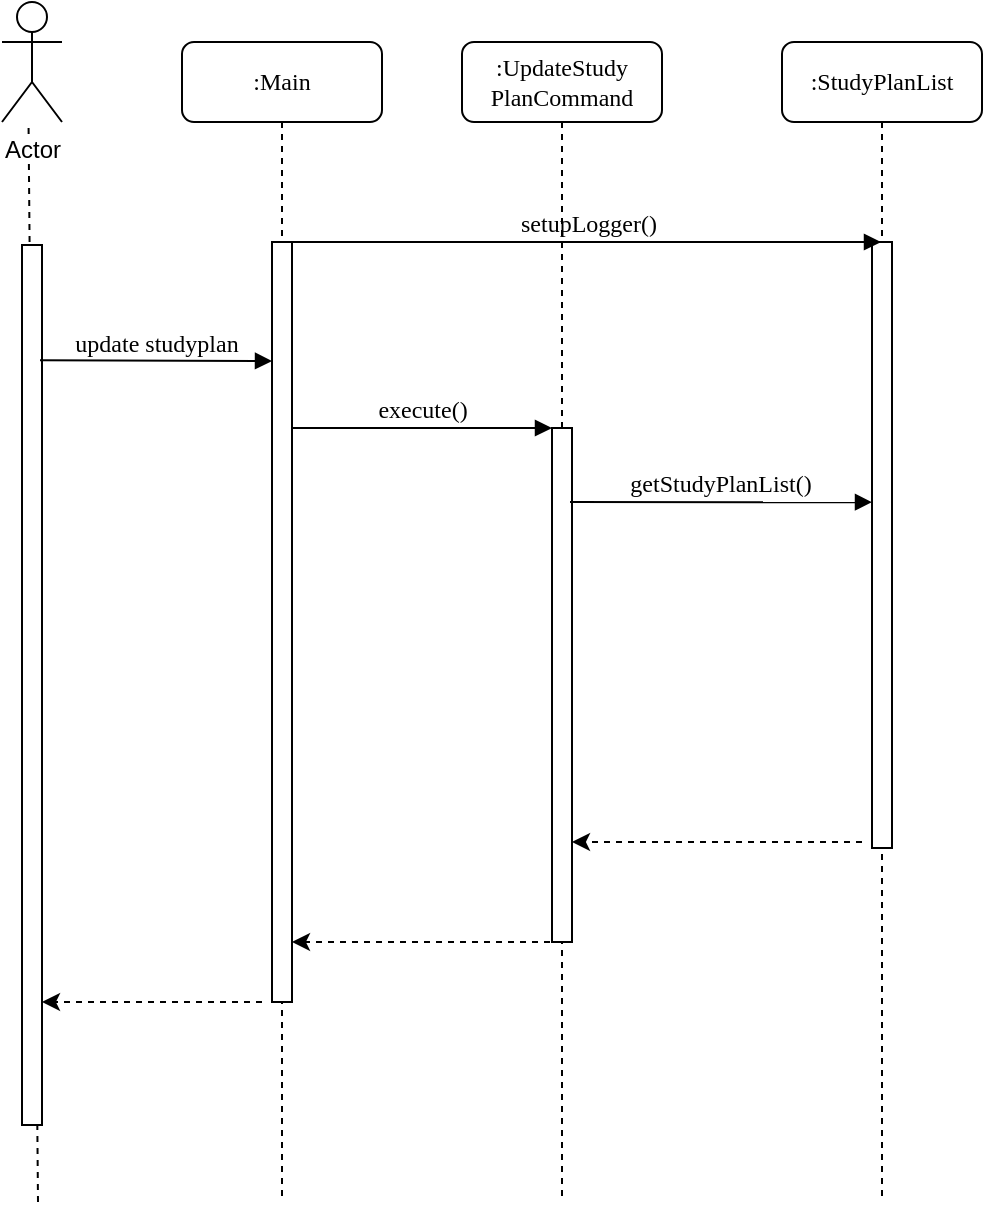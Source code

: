<mxfile version="12.8.9" type="device"><diagram name="Page-1" id="13e1069c-82ec-6db2-03f1-153e76fe0fe0"><mxGraphModel dx="946" dy="645" grid="1" gridSize="10" guides="1" tooltips="1" connect="1" arrows="1" fold="1" page="1" pageScale="1" pageWidth="1100" pageHeight="850" background="#ffffff" math="0" shadow="0"><root><mxCell id="0"/><mxCell id="1" parent="0"/><mxCell id="dK3nVloqhu8aunVG4Smf-14" value="" style="endArrow=none;dashed=1;html=1;" parent="1" edge="1"><mxGeometry width="50" height="50" relative="1" as="geometry"><mxPoint x="28" y="660" as="sourcePoint"/><mxPoint x="23.263" y="120" as="targetPoint"/></mxGeometry></mxCell><mxCell id="7baba1c4bc27f4b0-2" value=":UpdateStudy&lt;br&gt;PlanCommand" style="shape=umlLifeline;perimeter=lifelinePerimeter;whiteSpace=wrap;html=1;container=1;collapsible=0;recursiveResize=0;outlineConnect=0;rounded=1;shadow=0;comic=0;labelBackgroundColor=none;strokeWidth=1;fontFamily=Verdana;fontSize=12;align=center;" parent="1" vertex="1"><mxGeometry x="240" y="80" width="100" height="580" as="geometry"/></mxCell><mxCell id="7baba1c4bc27f4b0-10" value="" style="html=1;points=[];perimeter=orthogonalPerimeter;rounded=0;shadow=0;comic=0;labelBackgroundColor=none;strokeWidth=1;fontFamily=Verdana;fontSize=12;align=center;" parent="7baba1c4bc27f4b0-2" vertex="1"><mxGeometry x="45" y="193" width="10" height="257" as="geometry"/></mxCell><mxCell id="7baba1c4bc27f4b0-3" value=":StudyPlanList" style="shape=umlLifeline;perimeter=lifelinePerimeter;whiteSpace=wrap;html=1;container=1;collapsible=0;recursiveResize=0;outlineConnect=0;rounded=1;shadow=0;comic=0;labelBackgroundColor=none;strokeWidth=1;fontFamily=Verdana;fontSize=12;align=center;" parent="1" vertex="1"><mxGeometry x="400" y="80" width="100" height="580" as="geometry"/></mxCell><mxCell id="7baba1c4bc27f4b0-13" value="" style="html=1;points=[];perimeter=orthogonalPerimeter;rounded=0;shadow=0;comic=0;labelBackgroundColor=none;strokeWidth=1;fontFamily=Verdana;fontSize=12;align=center;" parent="7baba1c4bc27f4b0-3" vertex="1"><mxGeometry x="45" y="100" width="10" height="303" as="geometry"/></mxCell><mxCell id="7baba1c4bc27f4b0-8" value=":Main" style="shape=umlLifeline;perimeter=lifelinePerimeter;whiteSpace=wrap;html=1;container=1;collapsible=0;recursiveResize=0;outlineConnect=0;rounded=1;shadow=0;comic=0;labelBackgroundColor=none;strokeWidth=1;fontFamily=Verdana;fontSize=12;align=center;" parent="1" vertex="1"><mxGeometry x="100" y="80" width="100" height="580" as="geometry"/></mxCell><mxCell id="7baba1c4bc27f4b0-9" value="" style="html=1;points=[];perimeter=orthogonalPerimeter;rounded=0;shadow=0;comic=0;labelBackgroundColor=none;strokeWidth=1;fontFamily=Verdana;fontSize=12;align=center;" parent="7baba1c4bc27f4b0-8" vertex="1"><mxGeometry x="45" y="100" width="10" height="380" as="geometry"/></mxCell><mxCell id="7baba1c4bc27f4b0-23" value="setupLogger()" style="html=1;verticalAlign=bottom;endArrow=block;labelBackgroundColor=none;fontFamily=Verdana;fontSize=12;" parent="1" source="7baba1c4bc27f4b0-9" target="7baba1c4bc27f4b0-3" edge="1"><mxGeometry relative="1" as="geometry"><mxPoint x="510" y="420" as="sourcePoint"/><Array as="points"><mxPoint x="410" y="180"/></Array></mxGeometry></mxCell><mxCell id="7baba1c4bc27f4b0-11" value="execute()" style="html=1;verticalAlign=bottom;endArrow=block;entryX=0;entryY=0;labelBackgroundColor=none;fontFamily=Verdana;fontSize=12;edgeStyle=elbowEdgeStyle;elbow=vertical;" parent="1" source="7baba1c4bc27f4b0-9" target="7baba1c4bc27f4b0-10" edge="1"><mxGeometry relative="1" as="geometry"><mxPoint x="220" y="190" as="sourcePoint"/></mxGeometry></mxCell><mxCell id="7baba1c4bc27f4b0-14" value="getStudyPlanList()" style="html=1;verticalAlign=bottom;endArrow=block;entryX=-0.4;entryY=0.3;labelBackgroundColor=none;fontFamily=Verdana;fontSize=12;edgeStyle=elbowEdgeStyle;elbow=vertical;entryDx=0;entryDy=0;entryPerimeter=0;" parent="1" edge="1"><mxGeometry relative="1" as="geometry"><mxPoint x="294" y="310" as="sourcePoint"/><mxPoint x="445" y="310" as="targetPoint"/><Array as="points"><mxPoint x="445" y="310.1"/></Array></mxGeometry></mxCell><mxCell id="dK3nVloqhu8aunVG4Smf-3" value="" style="endArrow=classic;html=1;dashed=1;" parent="1" target="7baba1c4bc27f4b0-10" edge="1"><mxGeometry width="50" height="50" relative="1" as="geometry"><mxPoint x="440" y="480" as="sourcePoint"/><mxPoint x="291.5" y="360" as="targetPoint"/><Array as="points"><mxPoint x="370" y="480"/></Array></mxGeometry></mxCell><mxCell id="dK3nVloqhu8aunVG4Smf-6" value="" style="endArrow=classic;html=1;dashed=1;" parent="1" edge="1"><mxGeometry width="50" height="50" relative="1" as="geometry"><mxPoint x="290" y="530" as="sourcePoint"/><mxPoint x="155" y="530" as="targetPoint"/><Array as="points"><mxPoint x="230" y="530"/></Array></mxGeometry></mxCell><mxCell id="dK3nVloqhu8aunVG4Smf-8" value="Actor" style="shape=umlActor;verticalLabelPosition=bottom;labelBackgroundColor=#ffffff;verticalAlign=top;html=1;outlineConnect=0;" parent="1" vertex="1"><mxGeometry x="10" y="60" width="30" height="60" as="geometry"/></mxCell><mxCell id="dK3nVloqhu8aunVG4Smf-10" value="" style="html=1;points=[];perimeter=orthogonalPerimeter;rounded=0;shadow=0;comic=0;labelBackgroundColor=none;strokeWidth=1;fontFamily=Verdana;fontSize=12;align=center;" parent="1" vertex="1"><mxGeometry x="20" y="181.5" width="10" height="440" as="geometry"/></mxCell><mxCell id="dK3nVloqhu8aunVG4Smf-16" value="" style="endArrow=classic;html=1;dashed=1;" parent="1" edge="1"><mxGeometry width="50" height="50" relative="1" as="geometry"><mxPoint x="140" y="560" as="sourcePoint"/><mxPoint x="30" y="560" as="targetPoint"/><Array as="points"><mxPoint x="105" y="560"/></Array></mxGeometry></mxCell><mxCell id="dK3nVloqhu8aunVG4Smf-17" value="update studyplan" style="html=1;verticalAlign=bottom;endArrow=block;entryX=0;entryY=0;labelBackgroundColor=none;fontFamily=Verdana;fontSize=12;edgeStyle=elbowEdgeStyle;elbow=vertical;exitX=0.9;exitY=0.131;exitDx=0;exitDy=0;exitPerimeter=0;" parent="1" source="dK3nVloqhu8aunVG4Smf-10" edge="1"><mxGeometry relative="1" as="geometry"><mxPoint x="35" y="240" as="sourcePoint"/><mxPoint x="145" y="240.0" as="targetPoint"/></mxGeometry></mxCell></root></mxGraphModel></diagram></mxfile>